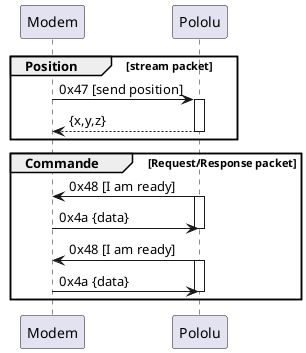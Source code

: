 @startuml;
participant "Modem" as A
participant "Pololu" as B
group Position [stream packet]
A-> B: 0x47 [send position]
activate B
B --> A: {x,y,z}
deactivate B
end

group Commande [Request/Response packet]
B -> A: 0x48 [I am ready]
activate B
A -> B: 0x4a {data}
deactivate B
B -> A: 0x48 [I am ready]
activate B
A -> B: 0x4a {data}
deactivate B
end
@enduml
